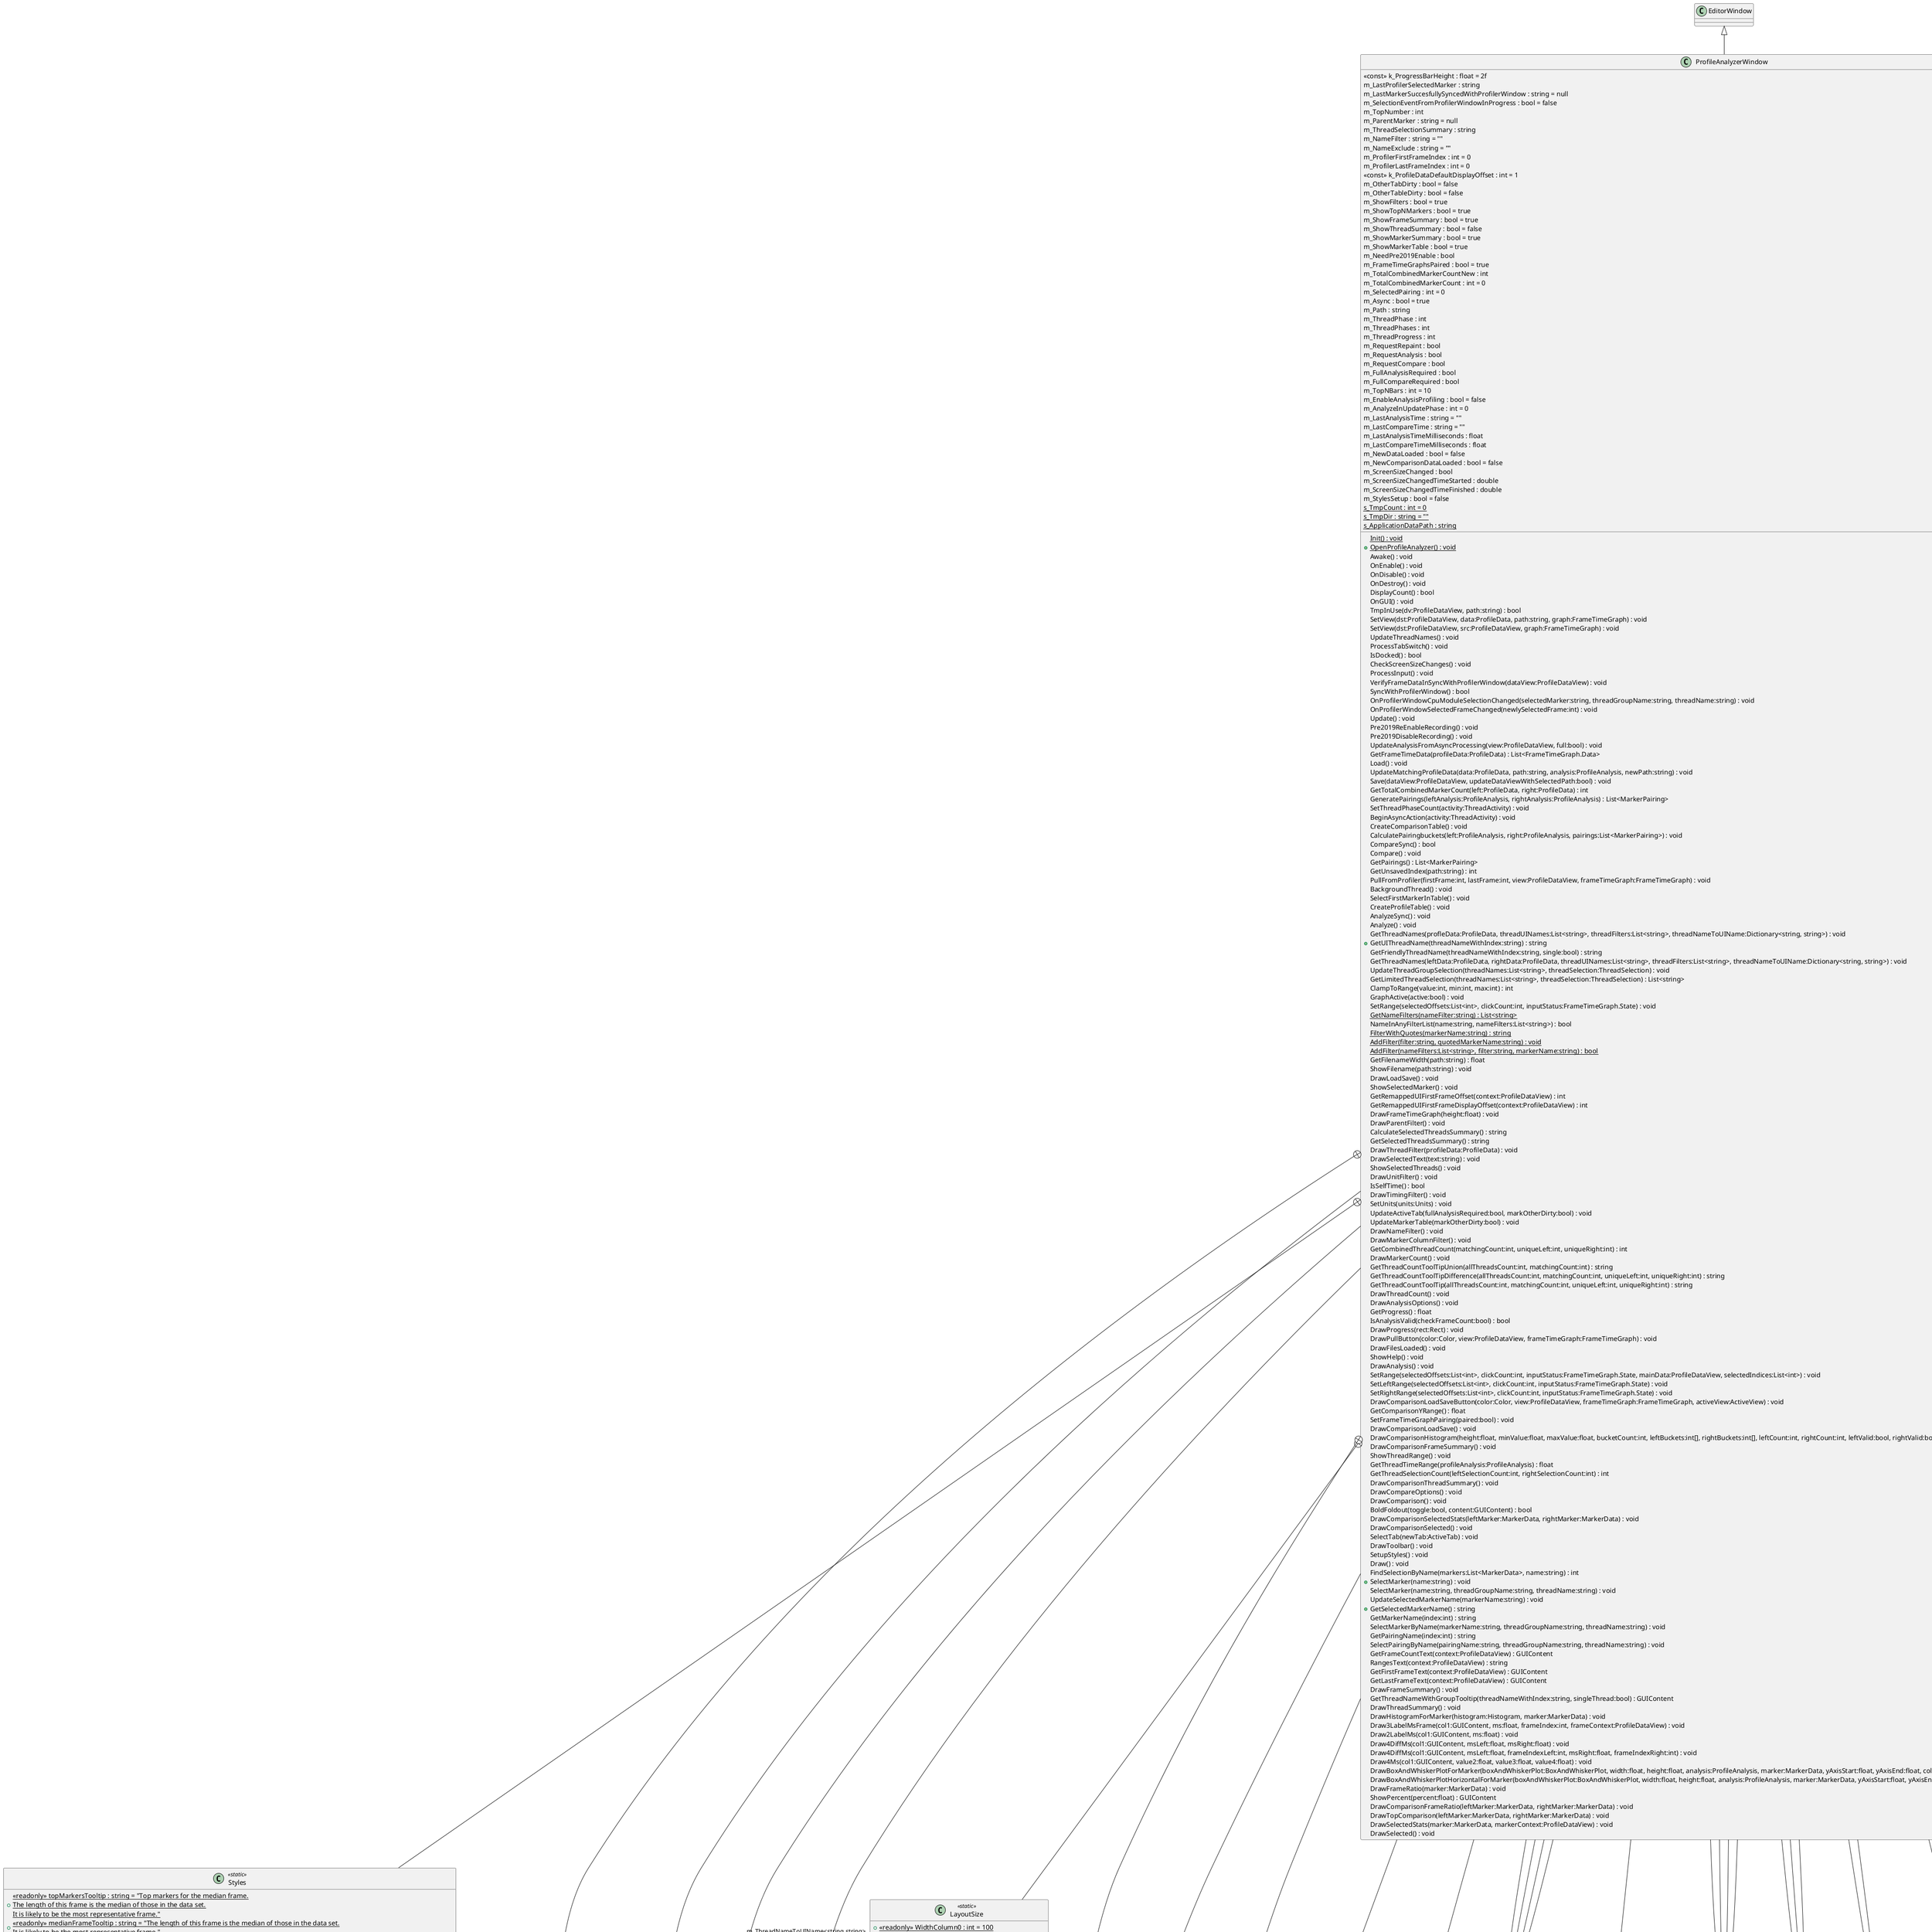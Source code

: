 @startuml
enum ThreadRange {
    Median,
    UpperQuartile,
    Max,
}
enum ActiveTab {
    Summary,
    Compare,
}
enum ActiveView {
    Single,
    Left,
    Right,
}
enum ThreadActivity {
    None,
    Analyze,
    AnalyzeDone,
    Compare,
    CompareDone,
    Load,
    LoadDone,
}
enum TopTenDisplay {
    Normalized,
    LongestTime,
}
enum NameFilterOperation {
    All,
    Any,
}
class ProfileAnalyzerWindow {
    <<const>> k_ProgressBarHeight : float = 2f
    m_LastProfilerSelectedMarker : string
    m_LastMarkerSuccesfullySyncedWithProfilerWindow : string = null
    m_SelectionEventFromProfilerWindowInProgress : bool = false
    m_TopNumber : int
    m_ParentMarker : string = null
    m_ThreadSelectionSummary : string
    m_NameFilter : string = ""
    m_NameExclude : string = ""
    m_ProfilerFirstFrameIndex : int = 0
    m_ProfilerLastFrameIndex : int = 0
    <<const>> k_ProfileDataDefaultDisplayOffset : int = 1
    m_OtherTabDirty : bool = false
    m_OtherTableDirty : bool = false
    m_ShowFilters : bool = true
    m_ShowTopNMarkers : bool = true
    m_ShowFrameSummary : bool = true
    m_ShowThreadSummary : bool = false
    m_ShowMarkerSummary : bool = true
    m_ShowMarkerTable : bool = true
    m_NeedPre2019Enable : bool
    m_FrameTimeGraphsPaired : bool = true
    m_TotalCombinedMarkerCountNew : int
    m_TotalCombinedMarkerCount : int = 0
    m_SelectedPairing : int = 0
    m_Async : bool = true
    m_Path : string
    m_ThreadPhase : int
    m_ThreadPhases : int
    m_ThreadProgress : int
    m_RequestRepaint : bool
    m_RequestAnalysis : bool
    m_RequestCompare : bool
    m_FullAnalysisRequired : bool
    m_FullCompareRequired : bool
    m_TopNBars : int = 10
    m_EnableAnalysisProfiling : bool = false
    m_AnalyzeInUpdatePhase : int = 0
    m_LastAnalysisTime : string = ""
    m_LastCompareTime : string = ""
    m_LastAnalysisTimeMilliseconds : float
    m_LastCompareTimeMilliseconds : float
    m_NewDataLoaded : bool = false
    m_NewComparisonDataLoaded : bool = false
    m_ScreenSizeChanged : bool
    m_ScreenSizeChangedTimeStarted : double
    m_ScreenSizeChangedTimeFinished : double
    m_StylesSetup : bool = false
    {static} Init() : void
    + {static} OpenProfileAnalyzer() : void
    Awake() : void
    {static} s_TmpCount : int = 0
    {static} s_TmpDir : string = ""
    {static} s_ApplicationDataPath : string
    OnEnable() : void
    OnDisable() : void
    OnDestroy() : void
    DisplayCount() : bool
    OnGUI() : void
    TmpInUse(dv:ProfileDataView, path:string) : bool
    SetView(dst:ProfileDataView, data:ProfileData, path:string, graph:FrameTimeGraph) : void
    SetView(dst:ProfileDataView, src:ProfileDataView, graph:FrameTimeGraph) : void
    UpdateThreadNames() : void
    ProcessTabSwitch() : void
    IsDocked() : bool
    CheckScreenSizeChanges() : void
    ProcessInput() : void
    VerifyFrameDataInSyncWithProfilerWindow(dataView:ProfileDataView) : void
    SyncWithProfilerWindow() : bool
    OnProfilerWindowCpuModuleSelectionChanged(selectedMarker:string, threadGroupName:string, threadName:string) : void
    OnProfilerWindowSelectedFrameChanged(newlySelectedFrame:int) : void
    Update() : void
    Pre2019ReEnableRecording() : void
    Pre2019DisableRecording() : void
    UpdateAnalysisFromAsyncProcessing(view:ProfileDataView, full:bool) : void
    GetFrameTimeData(profileData:ProfileData) : List<FrameTimeGraph.Data>
    Load() : void
    UpdateMatchingProfileData(data:ProfileData, path:string, analysis:ProfileAnalysis, newPath:string) : void
    Save(dataView:ProfileDataView, updateDataViewWithSelectedPath:bool) : void
    GetTotalCombinedMarkerCount(left:ProfileData, right:ProfileData) : int
    GeneratePairings(leftAnalysis:ProfileAnalysis, rightAnalysis:ProfileAnalysis) : List<MarkerPairing>
    SetThreadPhaseCount(activity:ThreadActivity) : void
    BeginAsyncAction(activity:ThreadActivity) : void
    CreateComparisonTable() : void
    CalculatePairingbuckets(left:ProfileAnalysis, right:ProfileAnalysis, pairings:List<MarkerPairing>) : void
    CompareSync() : bool
    Compare() : void
    GetPairings() : List<MarkerPairing>
    GetUnsavedIndex(path:string) : int
    PullFromProfiler(firstFrame:int, lastFrame:int, view:ProfileDataView, frameTimeGraph:FrameTimeGraph) : void
    BackgroundThread() : void
    SelectFirstMarkerInTable() : void
    CreateProfileTable() : void
    AnalyzeSync() : void
    Analyze() : void
    GetThreadNames(profleData:ProfileData, threadUINames:List<string>, threadFilters:List<string>, threadNameToUIName:Dictionary<string, string>) : void
    + GetUIThreadName(threadNameWithIndex:string) : string
    GetFriendlyThreadName(threadNameWithIndex:string, single:bool) : string
    GetThreadNames(leftData:ProfileData, rightData:ProfileData, threadUINames:List<string>, threadFilters:List<string>, threadNameToUIName:Dictionary<string, string>) : void
    UpdateThreadGroupSelection(threadNames:List<string>, threadSelection:ThreadSelection) : void
    GetLimitedThreadSelection(threadNames:List<string>, threadSelection:ThreadSelection) : List<string>
    ClampToRange(value:int, min:int, max:int) : int
    GraphActive(active:bool) : void
    SetRange(selectedOffsets:List<int>, clickCount:int, inputStatus:FrameTimeGraph.State) : void
    {static} GetNameFilters(nameFilter:string) : List<string>
    NameInAnyFilterList(name:string, nameFilters:List<string>) : bool
    {static} FilterWithQuotes(markerName:string) : string
    {static} AddFilter(filter:string, quotedMarkerName:string) : void
    {static} AddFilter(nameFilters:List<string>, filter:string, markerName:string) : bool
    GetFilenameWidth(path:string) : float
    ShowFilename(path:string) : void
    DrawLoadSave() : void
    ShowSelectedMarker() : void
    GetRemappedUIFirstFrameOffset(context:ProfileDataView) : int
    GetRemappedUIFirstFrameDisplayOffset(context:ProfileDataView) : int
    DrawFrameTimeGraph(height:float) : void
    DrawParentFilter() : void
    CalculateSelectedThreadsSummary() : string
    GetSelectedThreadsSummary() : string
    DrawThreadFilter(profileData:ProfileData) : void
    DrawSelectedText(text:string) : void
    ShowSelectedThreads() : void
    DrawUnitFilter() : void
    IsSelfTime() : bool
    DrawTimingFilter() : void
    SetUnits(units:Units) : void
    UpdateActiveTab(fullAnalysisRequired:bool, markOtherDirty:bool) : void
    UpdateMarkerTable(markOtherDirty:bool) : void
    DrawNameFilter() : void
    DrawMarkerColumnFilter() : void
    GetCombinedThreadCount(matchingCount:int, uniqueLeft:int, uniqueRight:int) : int
    DrawMarkerCount() : void
    GetThreadCountToolTipUnion(allThreadsCount:int, matchingCount:int) : string
    GetThreadCountToolTipDifference(allThreadsCount:int, matchingCount:int, uniqueLeft:int, uniqueRight:int) : string
    GetThreadCountToolTip(allThreadsCount:int, matchingCount:int, uniqueLeft:int, uniqueRight:int) : string
    DrawThreadCount() : void
    DrawAnalysisOptions() : void
    GetProgress() : float
    IsAnalysisValid(checkFrameCount:bool) : bool
    DrawProgress(rect:Rect) : void
    DrawPullButton(color:Color, view:ProfileDataView, frameTimeGraph:FrameTimeGraph) : void
    DrawFilesLoaded() : void
    ShowHelp() : void
    DrawAnalysis() : void
    SetRange(selectedOffsets:List<int>, clickCount:int, inputStatus:FrameTimeGraph.State, mainData:ProfileDataView, selectedIndices:List<int>) : void
    SetLeftRange(selectedOffsets:List<int>, clickCount:int, inputStatus:FrameTimeGraph.State) : void
    SetRightRange(selectedOffsets:List<int>, clickCount:int, inputStatus:FrameTimeGraph.State) : void
    DrawComparisonLoadSaveButton(color:Color, view:ProfileDataView, frameTimeGraph:FrameTimeGraph, activeView:ActiveView) : void
    GetComparisonYRange() : float
    SetFrameTimeGraphPairing(paired:bool) : void
    DrawComparisonLoadSave() : void
    DrawComparisonHistogram(height:float, minValue:float, maxValue:float, bucketCount:int, leftBuckets:int[], rightBuckets:int[], leftCount:int, rightCount:int, leftValid:bool, rightValid:bool, displayUnits:DisplayUnits) : void
    DrawComparisonFrameSummary() : void
    ShowThreadRange() : void
    GetThreadTimeRange(profileAnalysis:ProfileAnalysis) : float
    GetThreadSelectionCount(leftSelectionCount:int, rightSelectionCount:int) : int
    DrawComparisonThreadSummary() : void
    DrawCompareOptions() : void
    DrawComparison() : void
    BoldFoldout(toggle:bool, content:GUIContent) : bool
    DrawComparisonSelectedStats(leftMarker:MarkerData, rightMarker:MarkerData) : void
    DrawComparisonSelected() : void
    SelectTab(newTab:ActiveTab) : void
    DrawToolbar() : void
    SetupStyles() : void
    Draw() : void
    FindSelectionByName(markers:List<MarkerData>, name:string) : int
    + SelectMarker(name:string) : void
    SelectMarker(name:string, threadGroupName:string, threadName:string) : void
    UpdateSelectedMarkerName(markerName:string) : void
    + GetSelectedMarkerName() : string
    GetMarkerName(index:int) : string
    SelectMarkerByName(markerName:string, threadGroupName:string, threadName:string) : void
    GetPairingName(index:int) : string
    SelectPairingByName(pairingName:string, threadGroupName:string, threadName:string) : void
    GetFrameCountText(context:ProfileDataView) : GUIContent
    RangesText(context:ProfileDataView) : string
    GetFirstFrameText(context:ProfileDataView) : GUIContent
    GetLastFrameText(context:ProfileDataView) : GUIContent
    DrawFrameSummary() : void
    GetThreadNameWithGroupTooltip(threadNameWithIndex:string, singleThread:bool) : GUIContent
    DrawThreadSummary() : void
    DrawHistogramForMarker(histogram:Histogram, marker:MarkerData) : void
    Draw3LabelMsFrame(col1:GUIContent, ms:float, frameIndex:int, frameContext:ProfileDataView) : void
    Draw2LabelMs(col1:GUIContent, ms:float) : void
    Draw4DiffMs(col1:GUIContent, msLeft:float, msRight:float) : void
    Draw4DiffMs(col1:GUIContent, msLeft:float, frameIndexLeft:int, msRight:float, frameIndexRight:int) : void
    Draw4Ms(col1:GUIContent, value2:float, value3:float, value4:float) : void
    DrawBoxAndWhiskerPlotForMarker(boxAndWhiskerPlot:BoxAndWhiskerPlot, width:float, height:float, analysis:ProfileAnalysis, marker:MarkerData, yAxisStart:float, yAxisEnd:float, color:Color, colorBackground:Color) : void
    DrawBoxAndWhiskerPlotHorizontalForMarker(boxAndWhiskerPlot:BoxAndWhiskerPlot, width:float, height:float, analysis:ProfileAnalysis, marker:MarkerData, yAxisStart:float, yAxisEnd:float, color:Color, colorBackground:Color) : void
    DrawFrameRatio(marker:MarkerData) : void
    ShowPercent(percent:float) : GUIContent
    DrawComparisonFrameRatio(leftMarker:MarkerData, rightMarker:MarkerData) : void
    DrawTopComparison(leftMarker:MarkerData, rightMarker:MarkerData) : void
    DrawSelectedStats(marker:MarkerData, markerContext:ProfileDataView) : void
    DrawSelected() : void
}
class Styles <<static>> {
    + {static} <<readonly>> autoDepthTitleText : string = "Auto Depth (Diff: {0:+##;-##;None&#125;)"
    + {static} <<readonly>> topMarkersTooltip : string = "Top markers for the median frame.\nThe length of this frame is the median of those in the data set.\nIt is likely to be the most representative frame."
    + {static} <<readonly>> medianFrameTooltip : string = "The length of this frame is the median of those in the data set.\nIt is likely to be the most representative frame."
    + {static} <<readonly>> helpText : string = @"This tool can analyze Unity Profiler data, to find representative frames and perform comparisons of data sets.

To gather data to analyze:
* Open the Unity Profiler. Either via the Unity menu under 'Windows', 'Analysis' or via the 'Open Profile Window' in the tool bar.
* Capture some profiling data in the Unity Profiler by selecting a target application and click the 'Record' button.
* Stop the capture by clicking again on the 'Record' button.

To analyze the data:
* Pull the Unity Profiler data into this tool by clicking the 'Pull Data' button in the single or compare views.
* The analysis will be automatically triggered (in the compare view two data sets are required before analysis is performed).
* Select a marker to see more detailed information about its time utilization over the frame time range.
* Save off a data file from here to keep for future use. (Recommend saving the profile .data file in the same folder).

To compare two data sets:
* Click the compare tab. The data in the single tab will be used by default. You can also load previously saved analysis data.
* Drag select a region in the frame time graph (above) to choose 1 or more frames for each of the two data sets.
* The comparison will be automatically triggered as the selection is made."
}
class "List`1"<T> {
}
class "Dictionary`2"<T1,T2> {
}
class UIColor <<static>> {
}
class ThreadMarkerInfo <<struct>> {
    + id : int
    + threadName : string
    + threadGroupName : string
    + name : string
}
class LayoutSize <<static>> {
    + {static} <<readonly>> WidthColumn0 : int = 100
    + {static} <<readonly>> WidthColumn1 : int = 52
    + {static} <<readonly>> WidthColumn2 : int = 52
    + {static} <<readonly>> WidthColumn3 : int = 52
    + {static} <<readonly>> WidthRHS : int = 290
    + {static} <<readonly>> FilterOptionsLeftLabelWidth : int = 100
    + {static} <<readonly>> FilterOptionsEnumWidth : int = 50
    + {static} <<readonly>> FilterOptionsLockedEnumWidth : int = 120
    + {static} <<readonly>> FilterOptionsRightLabelWidth : int = 110
    + {static} <<readonly>> FilterOptionsRightEnumWidth : int = 150
    + {static} <<readonly>> HistogramWidth : int = 153
    + {static} <<readonly>> MinWindowWidth : int
    + {static} <<readonly>> MinWindowHeight : int = 480
    + {static} <<readonly>> WindowWidth : int
    + {static} <<readonly>> WindowHeight : int = 840
    + {static} <<readonly>> ScrollBarPadding : int = 6
}
enum InDataSet {
    Left,
    Both,
    Right,
}
EditorWindow <|-- ProfileAnalyzerWindow
ProfileAnalyzerWindow --> "m_ProgressBar" ProgressBarDisplay
ProfileAnalyzerWindow --> "m_ProfileAnalyzer" ProfileAnalyzer
ProfileAnalyzerWindow --> "m_ProfilerWindowInterface" ProfilerWindowInterface
ProfileAnalyzerWindow --> "m_DepthSliceUI" DepthSliceUI
ProfileAnalyzerWindow o-> "m_ThreadUINames<string>" "List`1"
ProfileAnalyzerWindow o-> "m_ThreadNames<string>" "List`1"
ProfileAnalyzerWindow --> "m_ThreadNameToUIName<string,string>" "Dictionary`2"
ProfileAnalyzerWindow o-> "m_ThreadSelection" ThreadSelection
ProfileAnalyzerWindow --> "m_ThreadSelectionNew" ThreadSelection
ProfileAnalyzerWindow o-> "m_DisplayUnits" DisplayUnits
ProfileAnalyzerWindow o-> "m_SingleModeFilter" MarkerColumnFilter
ProfileAnalyzerWindow o-> "m_CompareModeFilter" MarkerColumnFilter
ProfileAnalyzerWindow o-> "m_TopTenDisplay" TopTenDisplay
ProfileAnalyzerWindow o-> "m_NameFilterOperation" NameFilterOperation
ProfileAnalyzerWindow o-> "m_NameExcludeOperation" NameFilterOperation
ProfileAnalyzerWindow o-> "m_NextActiveTab" ActiveTab
ProfileAnalyzerWindow o-> "m_ActiveTab" ActiveTab
ProfileAnalyzerWindow --> "m_ProfileSingleView" ProfileDataView
ProfileAnalyzerWindow --> "m_ProfileLeftView" ProfileDataView
ProfileAnalyzerWindow --> "m_ProfileRightView" ProfileDataView
ProfileAnalyzerWindow o-> "m_SelectedMarker" ThreadMarkerInfo
ProfileAnalyzerWindow --> "m_FrameTimeGraphGlobalSettings" FrameTimeGraphGlobalSettings
ProfileAnalyzerWindow --> "m_FrameTimeGraph" FrameTimeGraph
ProfileAnalyzerWindow --> "m_LeftFrameTimeGraph" FrameTimeGraph
ProfileAnalyzerWindow --> "m_RightFrameTimeGraph" FrameTimeGraph
ProfileAnalyzerWindow --> "m_TopMarkers" TopMarkers
ProfileAnalyzerWindow --> "m_TopMarkersLeft" TopMarkers
ProfileAnalyzerWindow --> "m_TopMarkersRight" TopMarkers
ProfileAnalyzerWindow --> "m_PairingsNew<MarkerPairing>" "List`1"
ProfileAnalyzerWindow o-> "m_Pairings<MarkerPairing>" "List`1"
ProfileAnalyzerWindow --> "m_ProfileTreeViewState" TreeViewState
ProfileAnalyzerWindow --> "m_ProfileMulticolumnHeaderState" MultiColumnHeaderState
ProfileAnalyzerWindow --> "m_ProfileTable" ProfileTable
ProfileAnalyzerWindow --> "m_ComparisonTreeViewState" TreeViewState
ProfileAnalyzerWindow --> "m_ComparisonMulticolumnHeaderState" MultiColumnHeaderState
ProfileAnalyzerWindow --> "m_ComparisonTable" ComparisonTable
ProfileAnalyzerWindow o-> "m_Columns" Columns
ProfileAnalyzerWindow o-> "m_ThreadRange" ThreadRange
ProfileAnalyzerWindow --> "m_BackgroundThread" Thread
ProfileAnalyzerWindow --> "m_ThreadActivity" ThreadActivity
ProfileAnalyzerWindow --> "m_ProfilerData" ProfileData
ProfileAnalyzerWindow o-> "m_HelpScroll" Vector2
ProfileAnalyzerWindow o-> "m_ThreadScroll" Vector2
ProfileAnalyzerWindow o-> "m_MarkerSummaryScroll" Vector2
ProfileAnalyzerWindow o-> "m_ThreadsAreaRect" Rect
ProfileAnalyzerWindow o-> "m_ComparisonThreadsAreaRect" Rect
ProfileAnalyzerWindow o-> "m_LastScreenSize" Vector2
ProfileAnalyzerWindow --> "m_ScreenSizeChangedTab" ActiveTab
ProfileAnalyzerWindow --> "m_StyleMiddleRight" GUIStyle
ProfileAnalyzerWindow --> "m_StyleUpperLeft" GUIStyle
ProfileAnalyzerWindow o-> "quotedStringWithoutQuotes" Regex
ProfileAnalyzerWindow o-> "quotedString" Regex
ProfileAnalyzerWindow o-> "stringWithoutWhiteSpace" Regex
ProfileAnalyzerWindow --> "m_ActiveLoadingView" ActiveView
ProfileAnalyzerWindow --> "GetActiveView" ProfileDataView
ProfileAnalyzerWindow --> "GetActiveFrameTimeGraph" FrameTimeGraph
ProfileAnalyzerWindow o-> "m_DrawFrameTimeGraphProfilerMarker" ProfilerMarkerAbstracted
ProfileAnalyzerWindow o-> "m_DrawAnalysisOptionsProfilerMarker" ProfilerMarkerAbstracted
ProfileAnalyzerWindow o-> "m_DrawFilesLoadedProfilerMarker" ProfilerMarkerAbstracted
ProfileAnalyzerWindow o-> "m_DrawAnalysisProfilerMarker" ProfilerMarkerAbstracted
ProfileAnalyzerWindow o-> "m_TopNMarkersProfilerMarker" ProfilerMarkerAbstracted
ProfileAnalyzerWindow o-> "m_DrawMarkerTableProfilerMarker" ProfilerMarkerAbstracted
ProfileAnalyzerWindow o-> "m_DrawCompareOptionsProfilerMarker" ProfilerMarkerAbstracted
ProfileAnalyzerWindow o-> "m_DrawComparisonProfilerMarker" ProfilerMarkerAbstracted
ProfileAnalyzerWindow o-> "m_DrawComparisonTableProfilerMarker" ProfilerMarkerAbstracted
ProfileAnalyzerWindow o-> "m_DrawToolbarProfilerMarker" ProfilerMarkerAbstracted
ProfileAnalyzerWindow o-> "m_DrawProfilerMarker" ProfilerMarkerAbstracted
ProfileAnalyzerWindow +-- Styles
Styles o-> "emptyString" GUIContent
Styles o-> "dash" GUIContent
Styles o-> "thread" GUIContent
Styles o-> "noThread" GUIContent
Styles o-> "max" GUIContent
Styles o-> "upperQuartile" GUIContent
Styles o-> "mean" GUIContent
Styles o-> "median" GUIContent
Styles o-> "lowerQuartile" GUIContent
Styles o-> "min" GUIContent
Styles o-> "individualMin" GUIContent
Styles o-> "individualMax" GUIContent
Styles o-> "export" GUIContent
Styles o-> "pullOpen" GUIContent
Styles o-> "pullRange" GUIContent
Styles o-> "pullRecording" GUIContent
Styles o-> "pull" GUIContent
Styles o-> "nameFilter" GUIContent
Styles o-> "nameExclude" GUIContent
Styles o-> "threadFilter" GUIContent
Styles o-> "threadFilterSelect" GUIContent
Styles o-> "unitFilter" GUIContent
Styles o-> "timingFilter" GUIContent
Styles o-> "markerColumns" GUIContent
Styles o-> "graphPairing" GUIContent
Styles o-> "frameSummary" GUIContent
Styles o-> "frameCount" GUIContent
Styles o-> "frameStart" GUIContent
Styles o-> "frameEnd" GUIContent
Styles o-> "threadSummary" GUIContent
Styles o-> "threadGraphScale" GUIContent
Styles o-> "markerSummary" GUIContent
Styles o-> "filters" GUIContent
Styles o-> "profileTable" GUIContent
Styles o-> "comparisonTable" GUIContent
Styles o-> "depthTitle" GUIContent
Styles o-> "leftDepthTitle" GUIContent
Styles o-> "rightDepthTitle" GUIContent
Styles o-> "autoDepthTitle" GUIContent
Styles o-> "parentMarker" GUIContent
Styles o-> "selectParentMarker" GUIContent
Styles o-> "topMarkerRatio" GUIContent
Styles o-> "firstFrame" GUIContent
Styles o-> "menuItemSelectFramesInAll" GUIContent
Styles o-> "menuItemSelectFramesInCurrent" GUIContent
Styles o-> "menuItemSelectFramesAll" GUIContent
Styles o-> "frameCosts" GUIContent
Styles o-> "dataMissing" GUIContent
Styles o-> "comparisonDataMissing" GUIContent
ProfileAnalyzerWindow +-- UIColor
UIColor o-> "white" Color
UIColor o-> "barBackground" Color
UIColor o-> "barBackgroundSelected" Color
UIColor o-> "boxAndWhiskerBoxColor" Color
UIColor o-> "boxAndWhiskerLineColorLeft" Color
UIColor o-> "boxAndWhiskerBoxColorLeft" Color
UIColor o-> "boxAndWhiskerLineColorRight" Color
UIColor o-> "boxAndWhiskerBoxColorRight" Color
UIColor o-> "bar" Color
UIColor o-> "barSelected" Color
UIColor o-> "standardLine" Color
UIColor o-> "gridLines" Color
UIColor o-> "left" Color
UIColor o-> "leftSelected" Color
UIColor o-> "right" Color
UIColor o-> "rightSelected" Color
UIColor o-> "both" Color
UIColor o-> "textTopMarkers" Color
UIColor o-> "marker" Color
UIColor o-> "markerSelected" Color
UIColor o-> "thread" Color
UIColor o-> "threadSelected" Color
ProfileAnalyzerWindow +-- ThreadMarkerInfo
ProfileAnalyzerWindow +-- LayoutSize
ProfileAnalyzerWindow +-- InDataSet
@enduml
